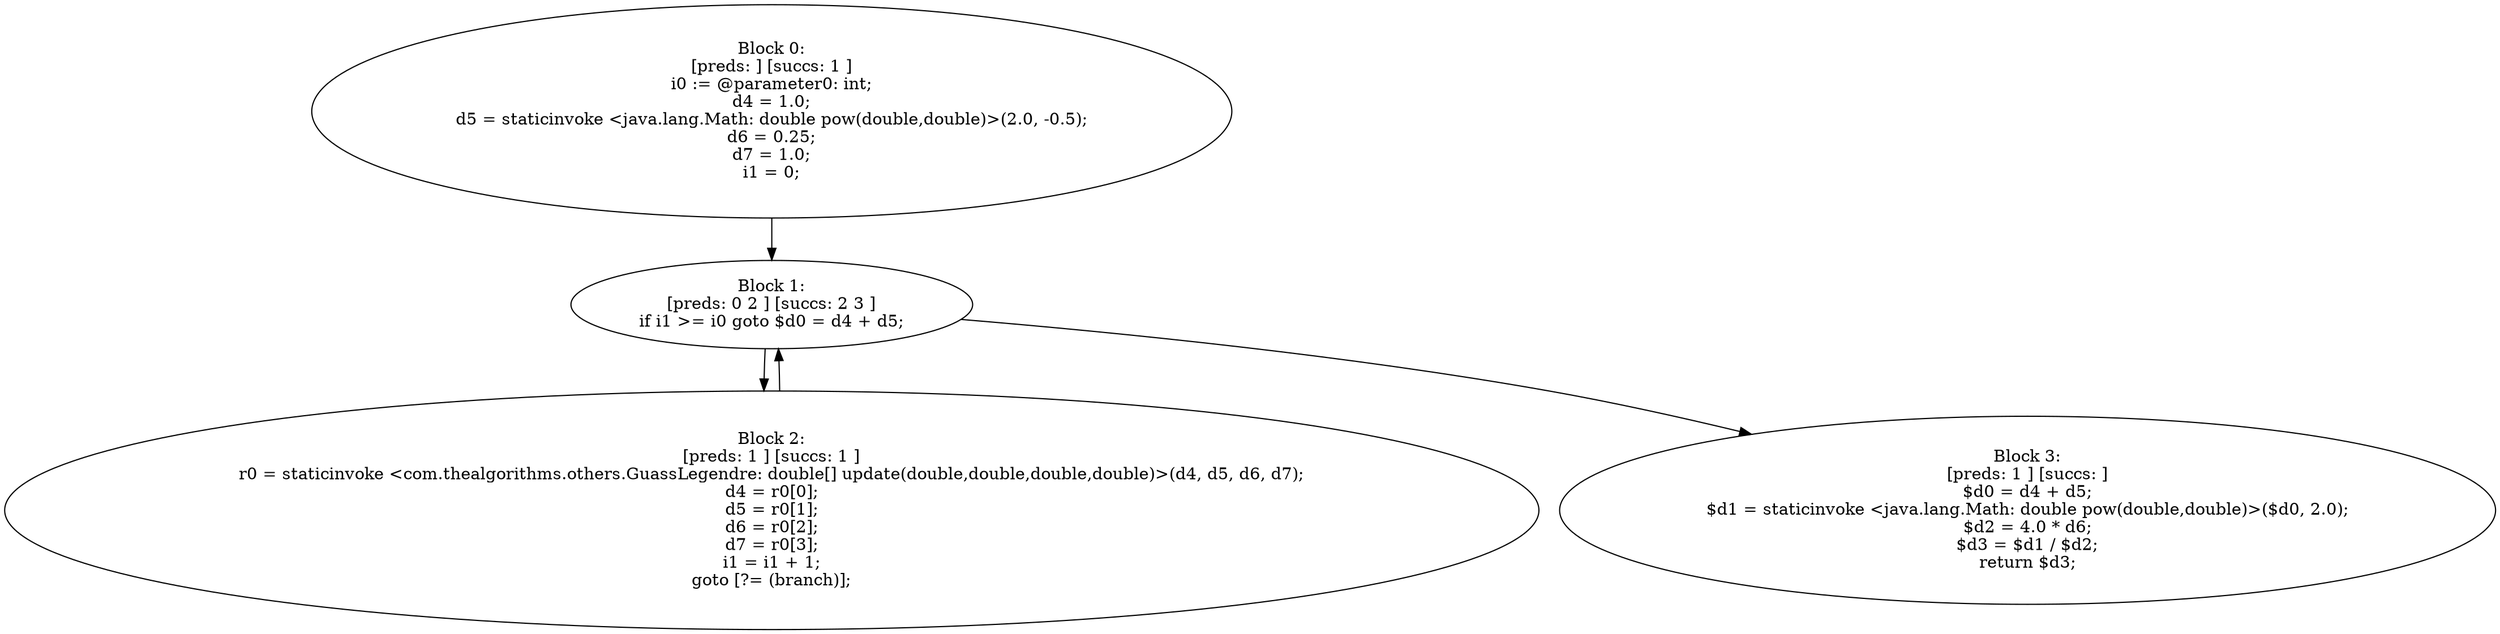 digraph "unitGraph" {
    "Block 0:
[preds: ] [succs: 1 ]
i0 := @parameter0: int;
d4 = 1.0;
d5 = staticinvoke <java.lang.Math: double pow(double,double)>(2.0, -0.5);
d6 = 0.25;
d7 = 1.0;
i1 = 0;
"
    "Block 1:
[preds: 0 2 ] [succs: 2 3 ]
if i1 >= i0 goto $d0 = d4 + d5;
"
    "Block 2:
[preds: 1 ] [succs: 1 ]
r0 = staticinvoke <com.thealgorithms.others.GuassLegendre: double[] update(double,double,double,double)>(d4, d5, d6, d7);
d4 = r0[0];
d5 = r0[1];
d6 = r0[2];
d7 = r0[3];
i1 = i1 + 1;
goto [?= (branch)];
"
    "Block 3:
[preds: 1 ] [succs: ]
$d0 = d4 + d5;
$d1 = staticinvoke <java.lang.Math: double pow(double,double)>($d0, 2.0);
$d2 = 4.0 * d6;
$d3 = $d1 / $d2;
return $d3;
"
    "Block 0:
[preds: ] [succs: 1 ]
i0 := @parameter0: int;
d4 = 1.0;
d5 = staticinvoke <java.lang.Math: double pow(double,double)>(2.0, -0.5);
d6 = 0.25;
d7 = 1.0;
i1 = 0;
"->"Block 1:
[preds: 0 2 ] [succs: 2 3 ]
if i1 >= i0 goto $d0 = d4 + d5;
";
    "Block 1:
[preds: 0 2 ] [succs: 2 3 ]
if i1 >= i0 goto $d0 = d4 + d5;
"->"Block 2:
[preds: 1 ] [succs: 1 ]
r0 = staticinvoke <com.thealgorithms.others.GuassLegendre: double[] update(double,double,double,double)>(d4, d5, d6, d7);
d4 = r0[0];
d5 = r0[1];
d6 = r0[2];
d7 = r0[3];
i1 = i1 + 1;
goto [?= (branch)];
";
    "Block 1:
[preds: 0 2 ] [succs: 2 3 ]
if i1 >= i0 goto $d0 = d4 + d5;
"->"Block 3:
[preds: 1 ] [succs: ]
$d0 = d4 + d5;
$d1 = staticinvoke <java.lang.Math: double pow(double,double)>($d0, 2.0);
$d2 = 4.0 * d6;
$d3 = $d1 / $d2;
return $d3;
";
    "Block 2:
[preds: 1 ] [succs: 1 ]
r0 = staticinvoke <com.thealgorithms.others.GuassLegendre: double[] update(double,double,double,double)>(d4, d5, d6, d7);
d4 = r0[0];
d5 = r0[1];
d6 = r0[2];
d7 = r0[3];
i1 = i1 + 1;
goto [?= (branch)];
"->"Block 1:
[preds: 0 2 ] [succs: 2 3 ]
if i1 >= i0 goto $d0 = d4 + d5;
";
}
